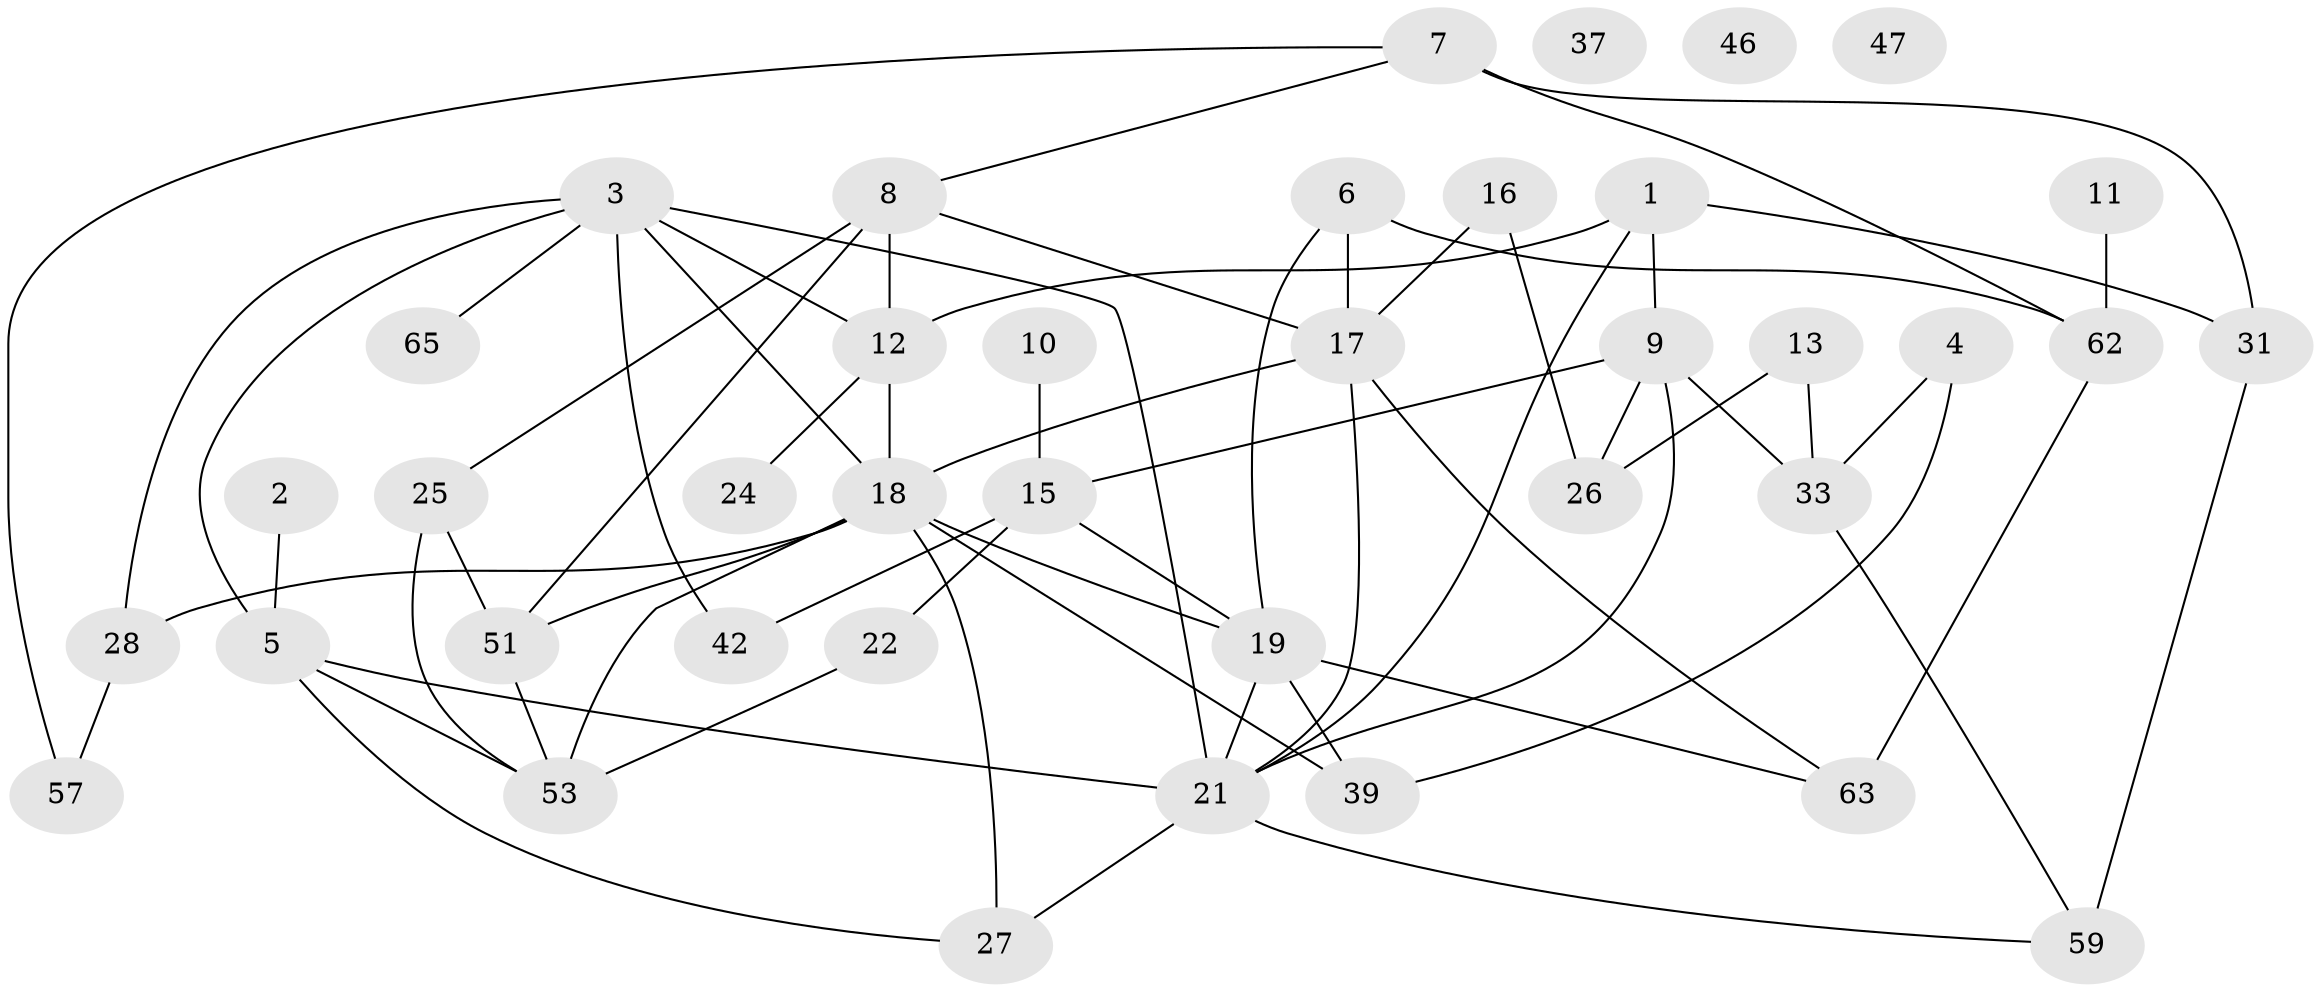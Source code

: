 // original degree distribution, {3: 0.25316455696202533, 1: 0.11392405063291139, 4: 0.17721518987341772, 2: 0.27848101265822783, 5: 0.11392405063291139, 6: 0.02531645569620253, 0: 0.0379746835443038}
// Generated by graph-tools (version 1.1) at 2025/16/03/04/25 18:16:30]
// undirected, 39 vertices, 65 edges
graph export_dot {
graph [start="1"]
  node [color=gray90,style=filled];
  1 [super="+66"];
  2;
  3 [super="+69+20+23"];
  4;
  5 [super="+14"];
  6 [super="+43"];
  7 [super="+71"];
  8 [super="+60+79"];
  9 [super="+73+49+56"];
  10 [super="+64"];
  11;
  12 [super="+74"];
  13;
  15 [super="+34+36"];
  16;
  17 [super="+38+76"];
  18 [super="+32+35"];
  19 [super="+41+58"];
  21 [super="+45+30"];
  22;
  24;
  25 [super="+68+52"];
  26;
  27;
  28 [super="+29+70"];
  31 [super="+50"];
  33 [super="+40"];
  37;
  39 [super="+72"];
  42;
  46;
  47;
  51 [super="+67"];
  53 [super="+75"];
  57;
  59 [super="+61"];
  62;
  63;
  65;
  1 -- 31;
  1 -- 9;
  1 -- 12;
  1 -- 21;
  2 -- 5;
  3 -- 65;
  3 -- 12;
  3 -- 28;
  3 -- 5;
  3 -- 18;
  3 -- 42;
  3 -- 21;
  4 -- 33;
  4 -- 39;
  5 -- 53;
  5 -- 27;
  5 -- 21;
  6 -- 62;
  6 -- 17;
  6 -- 19;
  7 -- 57;
  7 -- 62;
  7 -- 8;
  7 -- 31;
  8 -- 17;
  8 -- 12;
  8 -- 25;
  8 -- 51;
  9 -- 26;
  9 -- 33;
  9 -- 21;
  9 -- 15;
  10 -- 15;
  11 -- 62;
  12 -- 24;
  12 -- 18;
  13 -- 26;
  13 -- 33;
  15 -- 42;
  15 -- 19;
  15 -- 22;
  16 -- 26;
  16 -- 17;
  17 -- 18 [weight=2];
  17 -- 63;
  17 -- 21;
  18 -- 28;
  18 -- 53 [weight=2];
  18 -- 19 [weight=2];
  18 -- 51;
  18 -- 39 [weight=2];
  18 -- 27;
  19 -- 21 [weight=2];
  19 -- 39 [weight=2];
  19 -- 63;
  21 -- 27;
  21 -- 59;
  22 -- 53;
  25 -- 51;
  25 -- 53;
  28 -- 57;
  31 -- 59;
  33 -- 59;
  51 -- 53;
  62 -- 63;
}
